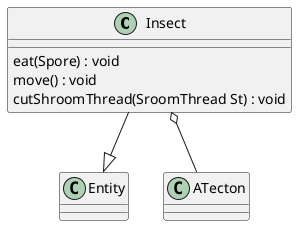 @startuml insect

Insect --|> Entity
Insect o-- ATecton
class Insect{
    eat(Spore) : void
    move() : void
    cutShroomThread(SroomThread St) : void
}
@enduml